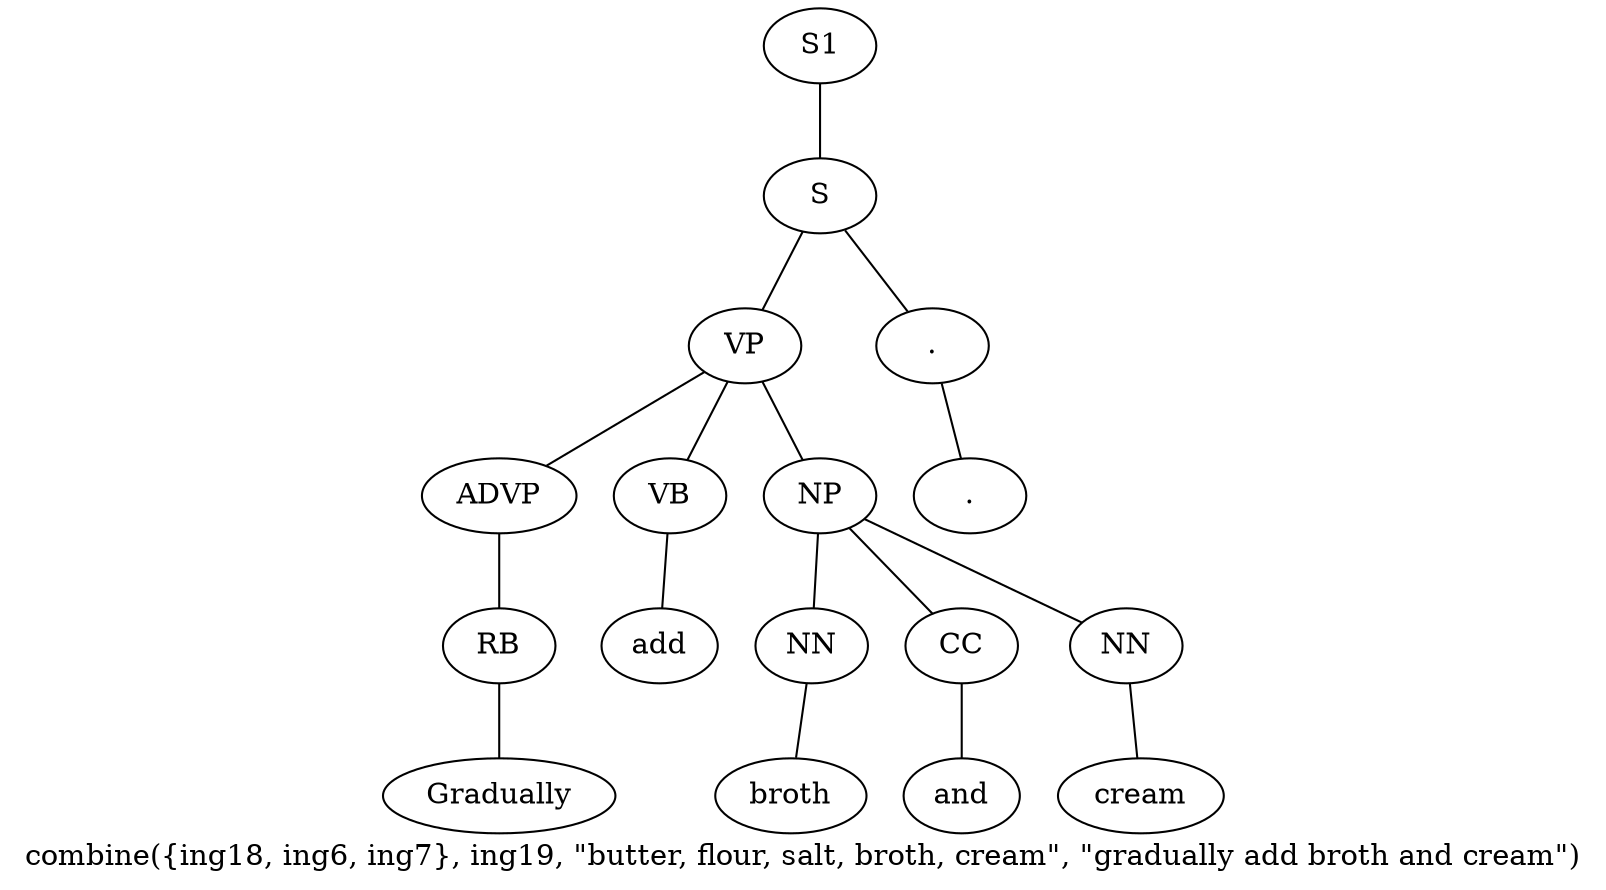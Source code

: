 graph SyntaxGraph {
	label = "combine({ing18, ing6, ing7}, ing19, \"butter, flour, salt, broth, cream\", \"gradually add broth and cream\")";
	Node0 [label="S1"];
	Node1 [label="S"];
	Node2 [label="VP"];
	Node3 [label="ADVP"];
	Node4 [label="RB"];
	Node5 [label="Gradually"];
	Node6 [label="VB"];
	Node7 [label="add"];
	Node8 [label="NP"];
	Node9 [label="NN"];
	Node10 [label="broth"];
	Node11 [label="CC"];
	Node12 [label="and"];
	Node13 [label="NN"];
	Node14 [label="cream"];
	Node15 [label="."];
	Node16 [label="."];

	Node0 -- Node1;
	Node1 -- Node2;
	Node1 -- Node15;
	Node2 -- Node3;
	Node2 -- Node6;
	Node2 -- Node8;
	Node3 -- Node4;
	Node4 -- Node5;
	Node6 -- Node7;
	Node8 -- Node9;
	Node8 -- Node11;
	Node8 -- Node13;
	Node9 -- Node10;
	Node11 -- Node12;
	Node13 -- Node14;
	Node15 -- Node16;
}